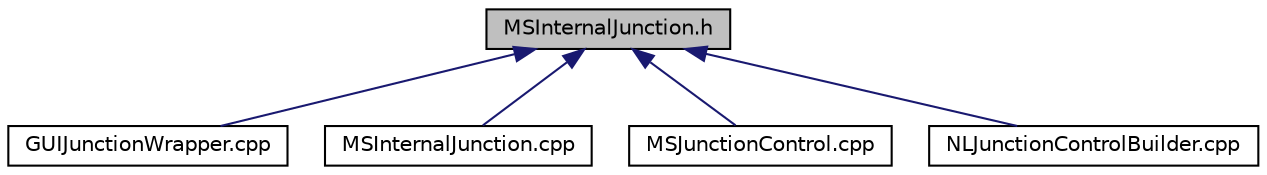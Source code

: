 digraph "MSInternalJunction.h"
{
  edge [fontname="Helvetica",fontsize="10",labelfontname="Helvetica",labelfontsize="10"];
  node [fontname="Helvetica",fontsize="10",shape=record];
  Node23 [label="MSInternalJunction.h",height=0.2,width=0.4,color="black", fillcolor="grey75", style="filled", fontcolor="black"];
  Node23 -> Node24 [dir="back",color="midnightblue",fontsize="10",style="solid",fontname="Helvetica"];
  Node24 [label="GUIJunctionWrapper.cpp",height=0.2,width=0.4,color="black", fillcolor="white", style="filled",URL="$d5/d5b/_g_u_i_junction_wrapper_8cpp.html"];
  Node23 -> Node25 [dir="back",color="midnightblue",fontsize="10",style="solid",fontname="Helvetica"];
  Node25 [label="MSInternalJunction.cpp",height=0.2,width=0.4,color="black", fillcolor="white", style="filled",URL="$dd/d1b/_m_s_internal_junction_8cpp.html"];
  Node23 -> Node26 [dir="back",color="midnightblue",fontsize="10",style="solid",fontname="Helvetica"];
  Node26 [label="MSJunctionControl.cpp",height=0.2,width=0.4,color="black", fillcolor="white", style="filled",URL="$d6/d3d/_m_s_junction_control_8cpp.html"];
  Node23 -> Node27 [dir="back",color="midnightblue",fontsize="10",style="solid",fontname="Helvetica"];
  Node27 [label="NLJunctionControlBuilder.cpp",height=0.2,width=0.4,color="black", fillcolor="white", style="filled",URL="$d8/d64/_n_l_junction_control_builder_8cpp.html"];
}
